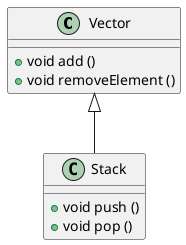 @startuml
Vector <|-- Stack

class Vector {
    + void add ()
    + void removeElement ()
    }

class Stack {
    + void push ()
    + void pop ()
    }

@enduml
